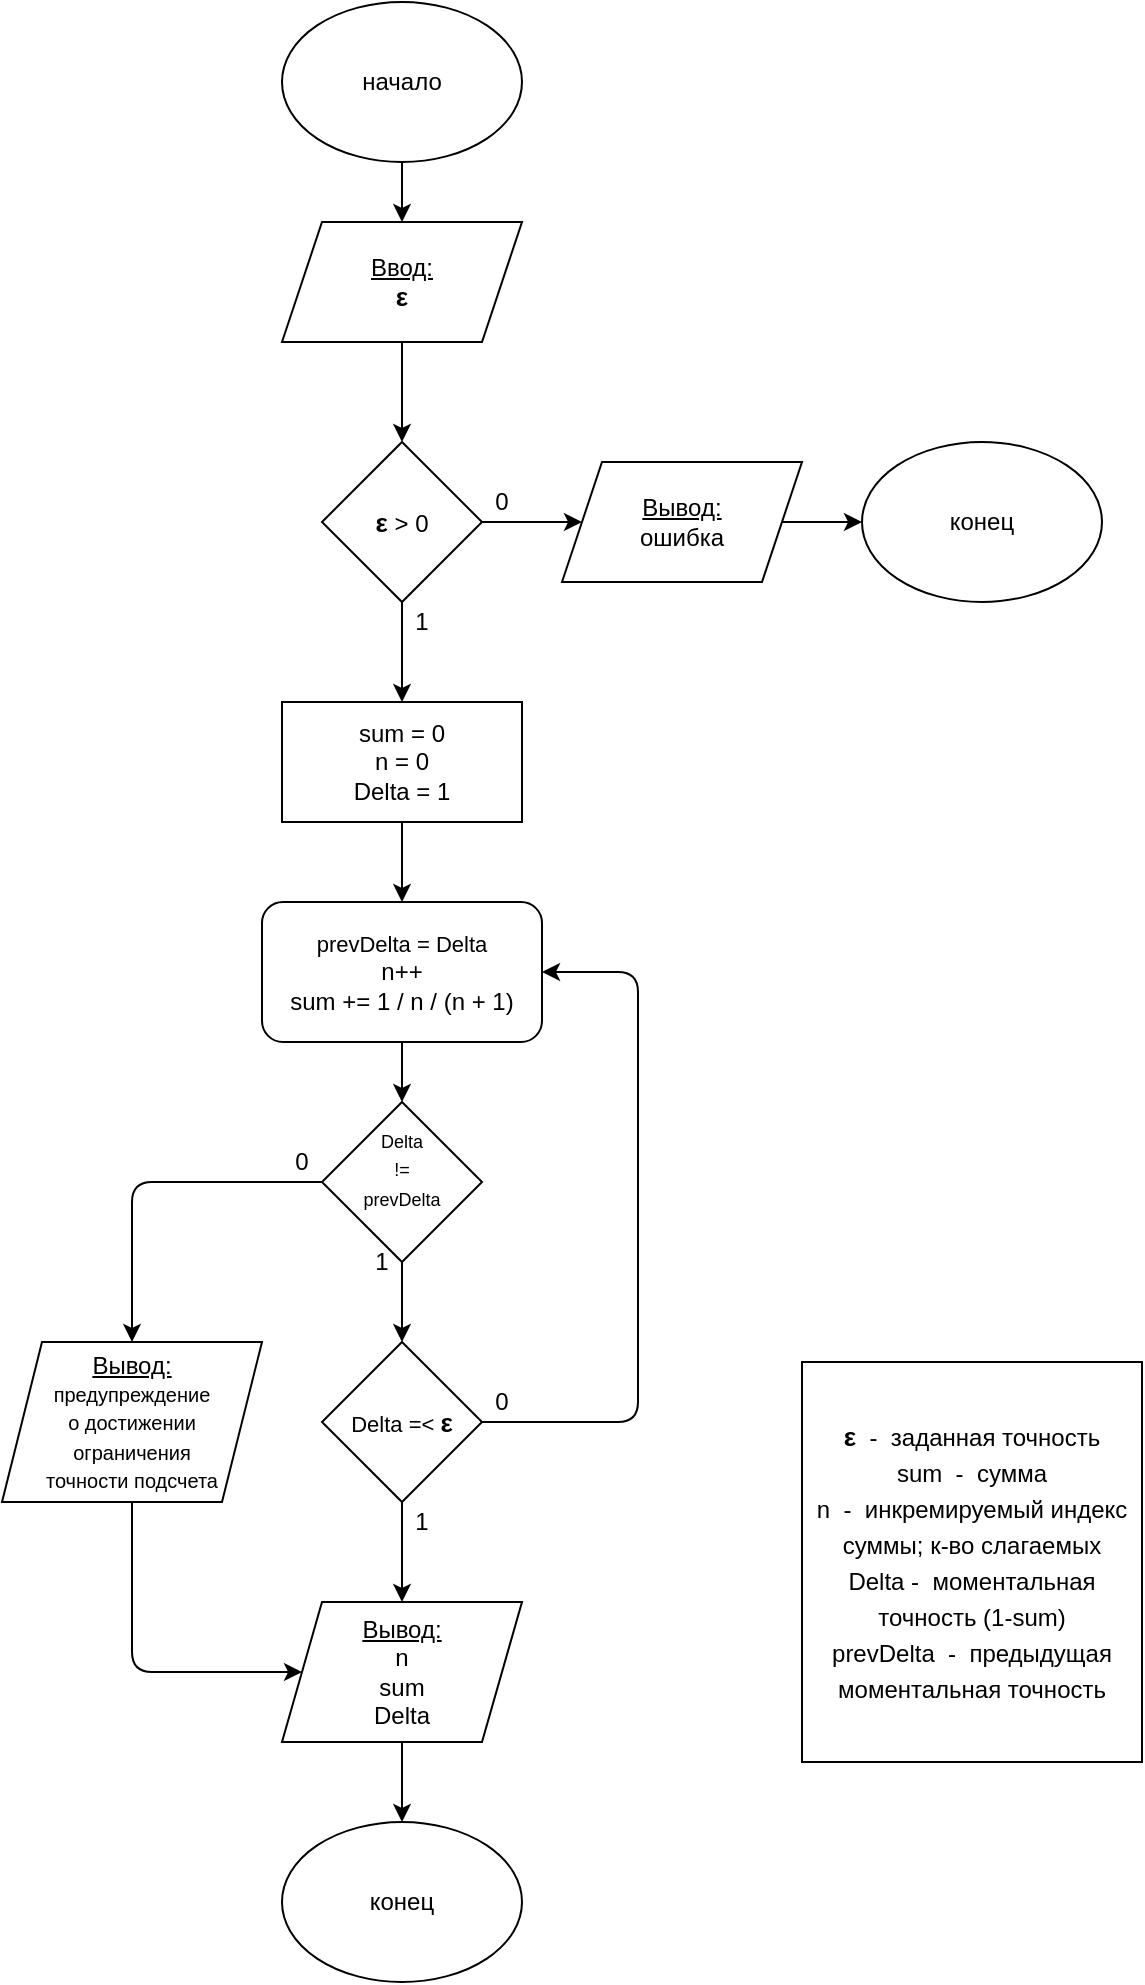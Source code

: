 <mxfile version="15.5.9" type="device"><diagram id="xZQ_3ogwqDAX9N16kd2E" name="Page-1"><mxGraphModel dx="2031" dy="1094" grid="1" gridSize="10" guides="1" tooltips="1" connect="1" arrows="1" fold="1" page="1" pageScale="1" pageWidth="827" pageHeight="1169" math="0" shadow="0"><root><mxCell id="0"/><mxCell id="1" parent="0"/><mxCell id="vVGXOQpLJ2wrV-Gm3A2u-5" value="" style="edgeStyle=orthogonalEdgeStyle;rounded=0;orthogonalLoop=1;jettySize=auto;html=1;" parent="1" source="vVGXOQpLJ2wrV-Gm3A2u-1" target="vVGXOQpLJ2wrV-Gm3A2u-3" edge="1"><mxGeometry relative="1" as="geometry"/></mxCell><mxCell id="vVGXOQpLJ2wrV-Gm3A2u-1" value="начало" style="ellipse;whiteSpace=wrap;html=1;" parent="1" vertex="1"><mxGeometry x="290" y="110" width="120" height="80" as="geometry"/></mxCell><mxCell id="vVGXOQpLJ2wrV-Gm3A2u-20" value="" style="edgeStyle=orthogonalEdgeStyle;rounded=0;orthogonalLoop=1;jettySize=auto;html=1;" parent="1" source="vVGXOQpLJ2wrV-Gm3A2u-3" target="vVGXOQpLJ2wrV-Gm3A2u-19" edge="1"><mxGeometry relative="1" as="geometry"/></mxCell><mxCell id="vVGXOQpLJ2wrV-Gm3A2u-3" value="&lt;u&gt;Ввод:&lt;/u&gt;&lt;br&gt;&lt;b style=&quot;font-size: 13px&quot;&gt;ε&lt;/b&gt;" style="shape=parallelogram;perimeter=parallelogramPerimeter;whiteSpace=wrap;html=1;fixedSize=1;" parent="1" vertex="1"><mxGeometry x="290" y="220" width="120" height="60" as="geometry"/></mxCell><mxCell id="vVGXOQpLJ2wrV-Gm3A2u-9" value="" style="edgeStyle=orthogonalEdgeStyle;rounded=0;orthogonalLoop=1;jettySize=auto;html=1;" parent="1" source="vVGXOQpLJ2wrV-Gm3A2u-6" target="vVGXOQpLJ2wrV-Gm3A2u-8" edge="1"><mxGeometry relative="1" as="geometry"/></mxCell><mxCell id="vVGXOQpLJ2wrV-Gm3A2u-6" value="sum = 0&lt;br&gt;n = 0&lt;br&gt;Delta = 1" style="rounded=0;whiteSpace=wrap;html=1;" parent="1" vertex="1"><mxGeometry x="290" y="460" width="120" height="60" as="geometry"/></mxCell><mxCell id="uZ6g82LmXLBMsaVVC704-2" value="" style="edgeStyle=orthogonalEdgeStyle;rounded=0;orthogonalLoop=1;jettySize=auto;html=1;" parent="1" source="vVGXOQpLJ2wrV-Gm3A2u-8" target="uZ6g82LmXLBMsaVVC704-1" edge="1"><mxGeometry relative="1" as="geometry"/></mxCell><mxCell id="vVGXOQpLJ2wrV-Gm3A2u-8" value="&lt;span style=&quot;font-size: 11px&quot;&gt;prevDelta = Delta&lt;/span&gt;&lt;br&gt;n++&lt;br&gt;sum += 1 / n / (n + 1)" style="rounded=1;whiteSpace=wrap;html=1;" parent="1" vertex="1"><mxGeometry x="280" y="560" width="140" height="70" as="geometry"/></mxCell><mxCell id="vVGXOQpLJ2wrV-Gm3A2u-15" value="" style="edgeStyle=orthogonalEdgeStyle;rounded=0;orthogonalLoop=1;jettySize=auto;html=1;" parent="1" source="vVGXOQpLJ2wrV-Gm3A2u-10" target="vVGXOQpLJ2wrV-Gm3A2u-14" edge="1"><mxGeometry relative="1" as="geometry"/></mxCell><mxCell id="vVGXOQpLJ2wrV-Gm3A2u-10" value="&lt;font&gt;&lt;font style=&quot;font-size: 11px&quot;&gt;Delta =&amp;lt;&amp;nbsp;&lt;/font&gt;&lt;font style=&quot;font-size: 13px&quot;&gt;&lt;b&gt;ε&lt;/b&gt;&lt;/font&gt;&lt;br&gt;&lt;/font&gt;" style="rhombus;whiteSpace=wrap;html=1;" parent="1" vertex="1"><mxGeometry x="310" y="780" width="80" height="80" as="geometry"/></mxCell><mxCell id="vVGXOQpLJ2wrV-Gm3A2u-13" value="0" style="text;html=1;strokeColor=none;fillColor=none;align=center;verticalAlign=middle;whiteSpace=wrap;rounded=0;" parent="1" vertex="1"><mxGeometry x="380" y="800" width="40" height="20" as="geometry"/></mxCell><mxCell id="vVGXOQpLJ2wrV-Gm3A2u-18" value="" style="edgeStyle=orthogonalEdgeStyle;rounded=0;orthogonalLoop=1;jettySize=auto;html=1;" parent="1" source="vVGXOQpLJ2wrV-Gm3A2u-14" target="vVGXOQpLJ2wrV-Gm3A2u-17" edge="1"><mxGeometry relative="1" as="geometry"/></mxCell><mxCell id="vVGXOQpLJ2wrV-Gm3A2u-14" value="&lt;u&gt;Вывод:&lt;/u&gt;&lt;br&gt;n&lt;br&gt;sum&lt;br&gt;Delta" style="shape=parallelogram;perimeter=parallelogramPerimeter;whiteSpace=wrap;html=1;fixedSize=1;" parent="1" vertex="1"><mxGeometry x="290" y="910" width="120" height="70" as="geometry"/></mxCell><mxCell id="vVGXOQpLJ2wrV-Gm3A2u-16" value="1" style="text;html=1;strokeColor=none;fillColor=none;align=center;verticalAlign=middle;whiteSpace=wrap;rounded=0;" parent="1" vertex="1"><mxGeometry x="340" y="860" width="40" height="20" as="geometry"/></mxCell><mxCell id="vVGXOQpLJ2wrV-Gm3A2u-17" value="конец" style="ellipse;whiteSpace=wrap;html=1;" parent="1" vertex="1"><mxGeometry x="290" y="1020" width="120" height="80" as="geometry"/></mxCell><mxCell id="vVGXOQpLJ2wrV-Gm3A2u-22" value="" style="edgeStyle=orthogonalEdgeStyle;rounded=0;orthogonalLoop=1;jettySize=auto;html=1;" parent="1" source="vVGXOQpLJ2wrV-Gm3A2u-19" target="vVGXOQpLJ2wrV-Gm3A2u-21" edge="1"><mxGeometry relative="1" as="geometry"/></mxCell><mxCell id="vVGXOQpLJ2wrV-Gm3A2u-26" value="" style="edgeStyle=orthogonalEdgeStyle;rounded=0;orthogonalLoop=1;jettySize=auto;html=1;" parent="1" source="vVGXOQpLJ2wrV-Gm3A2u-19" target="vVGXOQpLJ2wrV-Gm3A2u-6" edge="1"><mxGeometry relative="1" as="geometry"/></mxCell><mxCell id="vVGXOQpLJ2wrV-Gm3A2u-19" value="&lt;b style=&quot;font-size: 13px&quot;&gt;ε&lt;/b&gt;&amp;nbsp;&amp;gt; 0" style="rhombus;whiteSpace=wrap;html=1;" parent="1" vertex="1"><mxGeometry x="310" y="330" width="80" height="80" as="geometry"/></mxCell><mxCell id="vVGXOQpLJ2wrV-Gm3A2u-24" value="" style="edgeStyle=orthogonalEdgeStyle;rounded=0;orthogonalLoop=1;jettySize=auto;html=1;" parent="1" source="vVGXOQpLJ2wrV-Gm3A2u-21" target="vVGXOQpLJ2wrV-Gm3A2u-23" edge="1"><mxGeometry relative="1" as="geometry"/></mxCell><mxCell id="vVGXOQpLJ2wrV-Gm3A2u-21" value="&lt;u&gt;Вывод:&lt;/u&gt;&lt;br&gt;ошибка" style="shape=parallelogram;perimeter=parallelogramPerimeter;whiteSpace=wrap;html=1;fixedSize=1;" parent="1" vertex="1"><mxGeometry x="430" y="340" width="120" height="60" as="geometry"/></mxCell><mxCell id="vVGXOQpLJ2wrV-Gm3A2u-23" value="конец" style="ellipse;whiteSpace=wrap;html=1;" parent="1" vertex="1"><mxGeometry x="580" y="330" width="120" height="80" as="geometry"/></mxCell><mxCell id="vVGXOQpLJ2wrV-Gm3A2u-25" value="0" style="text;html=1;strokeColor=none;fillColor=none;align=center;verticalAlign=middle;whiteSpace=wrap;rounded=0;" parent="1" vertex="1"><mxGeometry x="380" y="350" width="40" height="20" as="geometry"/></mxCell><mxCell id="vVGXOQpLJ2wrV-Gm3A2u-27" value="1" style="text;html=1;strokeColor=none;fillColor=none;align=center;verticalAlign=middle;whiteSpace=wrap;rounded=0;" parent="1" vertex="1"><mxGeometry x="340" y="410" width="40" height="20" as="geometry"/></mxCell><mxCell id="uZ6g82LmXLBMsaVVC704-3" value="" style="edgeStyle=orthogonalEdgeStyle;rounded=0;orthogonalLoop=1;jettySize=auto;html=1;fontSize=9;entryX=0.5;entryY=0;entryDx=0;entryDy=0;" parent="1" source="uZ6g82LmXLBMsaVVC704-1" target="vVGXOQpLJ2wrV-Gm3A2u-10" edge="1"><mxGeometry relative="1" as="geometry"/></mxCell><mxCell id="uZ6g82LmXLBMsaVVC704-1" value="&lt;font style=&quot;font-size: 9px&quot;&gt;Delta&lt;br&gt;!=&lt;br&gt;prevDelta&lt;br&gt;&lt;br&gt;&lt;/font&gt;" style="rhombus;whiteSpace=wrap;html=1;" parent="1" vertex="1"><mxGeometry x="310" y="660" width="80" height="80" as="geometry"/></mxCell><mxCell id="uZ6g82LmXLBMsaVVC704-6" value="0" style="text;html=1;strokeColor=none;fillColor=none;align=center;verticalAlign=middle;whiteSpace=wrap;rounded=0;" parent="1" vertex="1"><mxGeometry x="280" y="680" width="40" height="20" as="geometry"/></mxCell><mxCell id="uZ6g82LmXLBMsaVVC704-7" value="1" style="text;html=1;strokeColor=none;fillColor=none;align=center;verticalAlign=middle;whiteSpace=wrap;rounded=0;" parent="1" vertex="1"><mxGeometry x="320" y="730" width="40" height="20" as="geometry"/></mxCell><mxCell id="uZ6g82LmXLBMsaVVC704-9" value="" style="endArrow=classic;html=1;exitX=0.75;exitY=1;exitDx=0;exitDy=0;entryX=0.5;entryY=0;entryDx=0;entryDy=0;" parent="1" source="uZ6g82LmXLBMsaVVC704-6" target="P6XDji0_JZA_OAJZgpTR-1" edge="1"><mxGeometry width="50" height="50" relative="1" as="geometry"><mxPoint x="410" y="830" as="sourcePoint"/><mxPoint x="230" y="900" as="targetPoint"/><Array as="points"><mxPoint x="215" y="700"/></Array></mxGeometry></mxCell><mxCell id="FbnU47vuZb6qZMQzfcDK-1" value="&lt;span style=&quot;line-height: 1.5&quot;&gt;&lt;b style=&quot;font-size: 13px&quot;&gt;ε&lt;/b&gt;&amp;nbsp; -&amp;nbsp; заданная точность&lt;br&gt;sum&amp;nbsp; -&amp;nbsp; сумма&lt;br&gt;n&amp;nbsp; -&amp;nbsp; инкремируемый индекс суммы; к-во слагаемых&lt;br&gt;Delta -&amp;nbsp; моментальная точность (1-sum)&lt;br&gt;prevDelta&amp;nbsp; -&amp;nbsp; предыдущая моментальная точность&lt;br&gt;&lt;/span&gt;" style="rounded=0;whiteSpace=wrap;html=1;" parent="1" vertex="1"><mxGeometry x="550" y="790" width="170" height="200" as="geometry"/></mxCell><mxCell id="FbnU47vuZb6qZMQzfcDK-6" value="" style="endArrow=classic;html=1;exitX=1;exitY=0.5;exitDx=0;exitDy=0;entryX=1;entryY=0.5;entryDx=0;entryDy=0;" parent="1" source="vVGXOQpLJ2wrV-Gm3A2u-10" target="vVGXOQpLJ2wrV-Gm3A2u-8" edge="1"><mxGeometry width="50" height="50" relative="1" as="geometry"><mxPoint x="320" y="700" as="sourcePoint"/><mxPoint x="468" y="710" as="targetPoint"/><Array as="points"><mxPoint x="468" y="820"/><mxPoint x="468" y="595"/></Array></mxGeometry></mxCell><mxCell id="P6XDji0_JZA_OAJZgpTR-1" value="&lt;font&gt;&lt;u&gt;&lt;font style=&quot;font-size: 12px&quot;&gt;Вывод:&lt;/font&gt;&lt;/u&gt;&lt;br&gt;&lt;span style=&quot;font-size: 10px&quot;&gt;предупреждение&lt;/span&gt;&lt;br&gt;&lt;span style=&quot;font-size: 10px&quot;&gt;о достижении&lt;/span&gt;&lt;br&gt;&lt;span style=&quot;font-size: 10px&quot;&gt;ограничения&lt;/span&gt;&lt;br&gt;&lt;span style=&quot;font-size: 10px&quot;&gt;точности подсчета&lt;/span&gt;&lt;/font&gt;" style="shape=parallelogram;perimeter=parallelogramPerimeter;whiteSpace=wrap;html=1;fixedSize=1;align=center;" vertex="1" parent="1"><mxGeometry x="150" y="780" width="130" height="80" as="geometry"/></mxCell><mxCell id="P6XDji0_JZA_OAJZgpTR-2" value="" style="endArrow=classic;html=1;exitX=0.5;exitY=1;exitDx=0;exitDy=0;entryX=0;entryY=0.5;entryDx=0;entryDy=0;" edge="1" parent="1" source="P6XDji0_JZA_OAJZgpTR-1" target="vVGXOQpLJ2wrV-Gm3A2u-14"><mxGeometry width="50" height="50" relative="1" as="geometry"><mxPoint x="320.0" y="710" as="sourcePoint"/><mxPoint x="225" y="790" as="targetPoint"/><Array as="points"><mxPoint x="215" y="945"/></Array></mxGeometry></mxCell></root></mxGraphModel></diagram></mxfile>